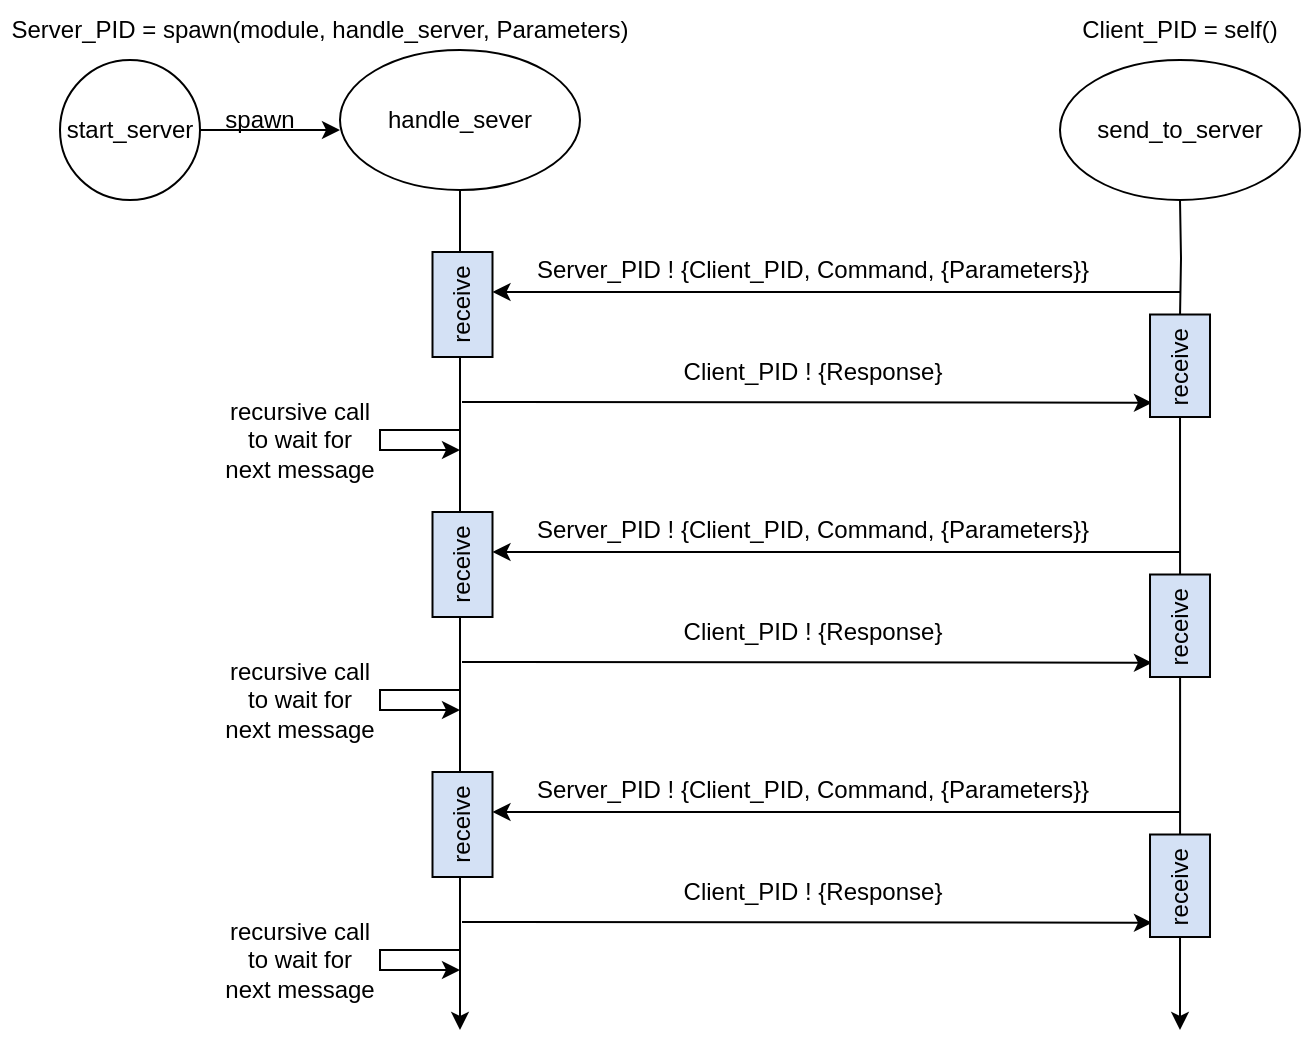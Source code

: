 <mxfile version="16.1.2" type="device"><diagram id="81FtjLS2OedO5vXjzOhQ" name="Page-1"><mxGraphModel dx="1102" dy="865" grid="1" gridSize="10" guides="1" tooltips="1" connect="1" arrows="1" fold="1" page="1" pageScale="1" pageWidth="850" pageHeight="1100" math="0" shadow="0"><root><mxCell id="0"/><mxCell id="1" parent="0"/><mxCell id="SNRxS_G4nL2elLqdtAg9-5" value="" style="edgeStyle=orthogonalEdgeStyle;rounded=0;orthogonalLoop=1;jettySize=auto;html=1;" edge="1" parent="1"><mxGeometry relative="1" as="geometry"><mxPoint x="280" y="260" as="sourcePoint"/><mxPoint x="280" y="680" as="targetPoint"/></mxGeometry></mxCell><mxCell id="SNRxS_G4nL2elLqdtAg9-50" style="edgeStyle=orthogonalEdgeStyle;rounded=0;orthogonalLoop=1;jettySize=auto;html=1;exitX=1;exitY=0.5;exitDx=0;exitDy=0;entryX=0;entryY=0.5;entryDx=0;entryDy=0;" edge="1" parent="1" source="SNRxS_G4nL2elLqdtAg9-2"><mxGeometry relative="1" as="geometry"><mxPoint x="220" y="230" as="targetPoint"/></mxGeometry></mxCell><mxCell id="SNRxS_G4nL2elLqdtAg9-2" value="start_server" style="ellipse;whiteSpace=wrap;html=1;" vertex="1" parent="1"><mxGeometry x="80" y="195" width="70" height="70" as="geometry"/></mxCell><mxCell id="SNRxS_G4nL2elLqdtAg9-15" style="edgeStyle=orthogonalEdgeStyle;rounded=0;orthogonalLoop=1;jettySize=auto;html=1;startArrow=none;" edge="1" parent="1" source="SNRxS_G4nL2elLqdtAg9-82"><mxGeometry relative="1" as="geometry"><mxPoint x="640" y="680" as="targetPoint"/><mxPoint x="640" y="265" as="sourcePoint"/></mxGeometry></mxCell><mxCell id="SNRxS_G4nL2elLqdtAg9-14" value="Server_PID ! {Client_PID, Command, {Parameters}}" style="text;html=1;align=center;verticalAlign=middle;resizable=0;points=[];autosize=1;strokeColor=none;fillColor=none;" vertex="1" parent="1"><mxGeometry x="311.25" y="290" width="290" height="20" as="geometry"/></mxCell><mxCell id="SNRxS_G4nL2elLqdtAg9-16" value="" style="endArrow=classic;html=1;rounded=0;" edge="1" parent="1"><mxGeometry width="50" height="50" relative="1" as="geometry"><mxPoint x="640" y="311" as="sourcePoint"/><mxPoint x="296.25" y="311" as="targetPoint"/></mxGeometry></mxCell><mxCell id="SNRxS_G4nL2elLqdtAg9-35" value="" style="endArrow=classic;html=1;rounded=0;entryX=0.139;entryY=0.033;entryDx=0;entryDy=0;entryPerimeter=0;" edge="1" parent="1" target="SNRxS_G4nL2elLqdtAg9-82"><mxGeometry width="50" height="50" relative="1" as="geometry"><mxPoint x="281" y="366" as="sourcePoint"/><mxPoint x="636.25" y="361" as="targetPoint"/></mxGeometry></mxCell><mxCell id="SNRxS_G4nL2elLqdtAg9-37" value="Client_PID ! {Response}" style="text;html=1;align=center;verticalAlign=middle;resizable=0;points=[];autosize=1;strokeColor=none;fillColor=none;" vertex="1" parent="1"><mxGeometry x="386.25" y="341" width="140" height="20" as="geometry"/></mxCell><mxCell id="SNRxS_G4nL2elLqdtAg9-46" value="recursive call to wait for next message" style="text;html=1;strokeColor=none;fillColor=none;align=center;verticalAlign=middle;whiteSpace=wrap;rounded=0;" vertex="1" parent="1"><mxGeometry x="160" y="370" width="80" height="30" as="geometry"/></mxCell><mxCell id="SNRxS_G4nL2elLqdtAg9-49" value="spawn" style="text;html=1;strokeColor=none;fillColor=none;align=center;verticalAlign=middle;whiteSpace=wrap;rounded=0;" vertex="1" parent="1"><mxGeometry x="150" y="210" width="60" height="30" as="geometry"/></mxCell><mxCell id="SNRxS_G4nL2elLqdtAg9-51" value="Client_PID = self()" style="text;html=1;strokeColor=none;fillColor=none;align=center;verticalAlign=middle;whiteSpace=wrap;rounded=0;" vertex="1" parent="1"><mxGeometry x="590" y="165" width="100" height="30" as="geometry"/></mxCell><mxCell id="SNRxS_G4nL2elLqdtAg9-52" value="Server_PID = spawn(module, handle_server, Parameters)" style="text;html=1;strokeColor=none;fillColor=none;align=center;verticalAlign=middle;whiteSpace=wrap;rounded=0;" vertex="1" parent="1"><mxGeometry x="50" y="165" width="320" height="30" as="geometry"/></mxCell><mxCell id="SNRxS_G4nL2elLqdtAg9-64" value="send_to_server" style="ellipse;whiteSpace=wrap;html=1;" vertex="1" parent="1"><mxGeometry x="580" y="195" width="120" height="70" as="geometry"/></mxCell><mxCell id="SNRxS_G4nL2elLqdtAg9-72" value="handle_sever" style="ellipse;whiteSpace=wrap;html=1;" vertex="1" parent="1"><mxGeometry x="220" y="190" width="120" height="70" as="geometry"/></mxCell><mxCell id="SNRxS_G4nL2elLqdtAg9-73" value="receive" style="text;html=1;strokeColor=default;fillColor=#D4E1F5;align=center;verticalAlign=middle;whiteSpace=wrap;rounded=0;rotation=-90;" vertex="1" parent="1"><mxGeometry x="255" y="302.25" width="52.5" height="30" as="geometry"/></mxCell><mxCell id="SNRxS_G4nL2elLqdtAg9-82" value="receive" style="text;html=1;strokeColor=default;fillColor=#D4E1F5;align=center;verticalAlign=middle;whiteSpace=wrap;rounded=0;rotation=-90;" vertex="1" parent="1"><mxGeometry x="614.38" y="332.88" width="51.25" height="30" as="geometry"/></mxCell><mxCell id="SNRxS_G4nL2elLqdtAg9-83" value="" style="edgeStyle=orthogonalEdgeStyle;rounded=0;orthogonalLoop=1;jettySize=auto;html=1;endArrow=none;" edge="1" parent="1" target="SNRxS_G4nL2elLqdtAg9-82"><mxGeometry relative="1" as="geometry"><mxPoint x="640" y="725" as="targetPoint"/><mxPoint x="640" y="265" as="sourcePoint"/></mxGeometry></mxCell><mxCell id="SNRxS_G4nL2elLqdtAg9-111" value="" style="edgeStyle=elbowEdgeStyle;elbow=horizontal;endArrow=classic;html=1;rounded=0;" edge="1" parent="1"><mxGeometry width="50" height="50" relative="1" as="geometry"><mxPoint x="280" y="380" as="sourcePoint"/><mxPoint x="280" y="390" as="targetPoint"/><Array as="points"><mxPoint x="240" y="430"/></Array></mxGeometry></mxCell><mxCell id="SNRxS_G4nL2elLqdtAg9-120" value="Server_PID ! {Client_PID, Command, {Parameters}}" style="text;html=1;align=center;verticalAlign=middle;resizable=0;points=[];autosize=1;strokeColor=none;fillColor=none;" vertex="1" parent="1"><mxGeometry x="311.25" y="420" width="290" height="20" as="geometry"/></mxCell><mxCell id="SNRxS_G4nL2elLqdtAg9-121" value="" style="endArrow=classic;html=1;rounded=0;" edge="1" parent="1"><mxGeometry width="50" height="50" relative="1" as="geometry"><mxPoint x="640" y="441" as="sourcePoint"/><mxPoint x="296.25" y="441" as="targetPoint"/></mxGeometry></mxCell><mxCell id="SNRxS_G4nL2elLqdtAg9-122" value="" style="endArrow=classic;html=1;rounded=0;entryX=0.139;entryY=0.033;entryDx=0;entryDy=0;entryPerimeter=0;" edge="1" parent="1" target="SNRxS_G4nL2elLqdtAg9-126"><mxGeometry width="50" height="50" relative="1" as="geometry"><mxPoint x="281" y="496" as="sourcePoint"/><mxPoint x="636.25" y="491" as="targetPoint"/></mxGeometry></mxCell><mxCell id="SNRxS_G4nL2elLqdtAg9-123" value="Client_PID ! {Response}" style="text;html=1;align=center;verticalAlign=middle;resizable=0;points=[];autosize=1;strokeColor=none;fillColor=none;" vertex="1" parent="1"><mxGeometry x="386.25" y="471" width="140" height="20" as="geometry"/></mxCell><mxCell id="SNRxS_G4nL2elLqdtAg9-125" value="receive" style="text;html=1;strokeColor=default;fillColor=#D4E1F5;align=center;verticalAlign=middle;whiteSpace=wrap;rounded=0;rotation=-90;" vertex="1" parent="1"><mxGeometry x="255" y="432.25" width="52.5" height="30" as="geometry"/></mxCell><mxCell id="SNRxS_G4nL2elLqdtAg9-126" value="receive" style="text;html=1;strokeColor=default;fillColor=#D4E1F5;align=center;verticalAlign=middle;whiteSpace=wrap;rounded=0;rotation=-90;" vertex="1" parent="1"><mxGeometry x="614.38" y="462.88" width="51.25" height="30" as="geometry"/></mxCell><mxCell id="SNRxS_G4nL2elLqdtAg9-127" value="" style="edgeStyle=elbowEdgeStyle;elbow=horizontal;endArrow=classic;html=1;rounded=0;" edge="1" parent="1"><mxGeometry width="50" height="50" relative="1" as="geometry"><mxPoint x="280" y="510" as="sourcePoint"/><mxPoint x="280" y="520" as="targetPoint"/><Array as="points"><mxPoint x="240" y="560"/></Array></mxGeometry></mxCell><mxCell id="SNRxS_G4nL2elLqdtAg9-128" value="Server_PID ! {Client_PID, Command, {Parameters}}" style="text;html=1;align=center;verticalAlign=middle;resizable=0;points=[];autosize=1;strokeColor=none;fillColor=none;" vertex="1" parent="1"><mxGeometry x="311.25" y="550" width="290" height="20" as="geometry"/></mxCell><mxCell id="SNRxS_G4nL2elLqdtAg9-129" value="" style="endArrow=classic;html=1;rounded=0;" edge="1" parent="1"><mxGeometry width="50" height="50" relative="1" as="geometry"><mxPoint x="640" y="571" as="sourcePoint"/><mxPoint x="296.25" y="571" as="targetPoint"/></mxGeometry></mxCell><mxCell id="SNRxS_G4nL2elLqdtAg9-130" value="" style="endArrow=classic;html=1;rounded=0;entryX=0.139;entryY=0.033;entryDx=0;entryDy=0;entryPerimeter=0;" edge="1" parent="1" target="SNRxS_G4nL2elLqdtAg9-134"><mxGeometry width="50" height="50" relative="1" as="geometry"><mxPoint x="281" y="626" as="sourcePoint"/><mxPoint x="636.25" y="621" as="targetPoint"/></mxGeometry></mxCell><mxCell id="SNRxS_G4nL2elLqdtAg9-131" value="Client_PID ! {Response}" style="text;html=1;align=center;verticalAlign=middle;resizable=0;points=[];autosize=1;strokeColor=none;fillColor=none;" vertex="1" parent="1"><mxGeometry x="386.25" y="601" width="140" height="20" as="geometry"/></mxCell><mxCell id="SNRxS_G4nL2elLqdtAg9-133" value="receive" style="text;html=1;strokeColor=default;fillColor=#D4E1F5;align=center;verticalAlign=middle;whiteSpace=wrap;rounded=0;rotation=-90;" vertex="1" parent="1"><mxGeometry x="255" y="562.25" width="52.5" height="30" as="geometry"/></mxCell><mxCell id="SNRxS_G4nL2elLqdtAg9-134" value="receive" style="text;html=1;strokeColor=default;fillColor=#D4E1F5;align=center;verticalAlign=middle;whiteSpace=wrap;rounded=0;rotation=-90;" vertex="1" parent="1"><mxGeometry x="614.38" y="592.88" width="51.25" height="30" as="geometry"/></mxCell><mxCell id="SNRxS_G4nL2elLqdtAg9-135" value="" style="edgeStyle=elbowEdgeStyle;elbow=horizontal;endArrow=classic;html=1;rounded=0;" edge="1" parent="1"><mxGeometry width="50" height="50" relative="1" as="geometry"><mxPoint x="280" y="640" as="sourcePoint"/><mxPoint x="280" y="650" as="targetPoint"/><Array as="points"><mxPoint x="240" y="690"/></Array></mxGeometry></mxCell><mxCell id="SNRxS_G4nL2elLqdtAg9-136" value="recursive call to wait for next message" style="text;html=1;strokeColor=none;fillColor=none;align=center;verticalAlign=middle;whiteSpace=wrap;rounded=0;" vertex="1" parent="1"><mxGeometry x="160" y="500" width="80" height="30" as="geometry"/></mxCell><mxCell id="SNRxS_G4nL2elLqdtAg9-137" value="recursive call to wait for next message" style="text;html=1;strokeColor=none;fillColor=none;align=center;verticalAlign=middle;whiteSpace=wrap;rounded=0;" vertex="1" parent="1"><mxGeometry x="160" y="630" width="80" height="30" as="geometry"/></mxCell></root></mxGraphModel></diagram></mxfile>